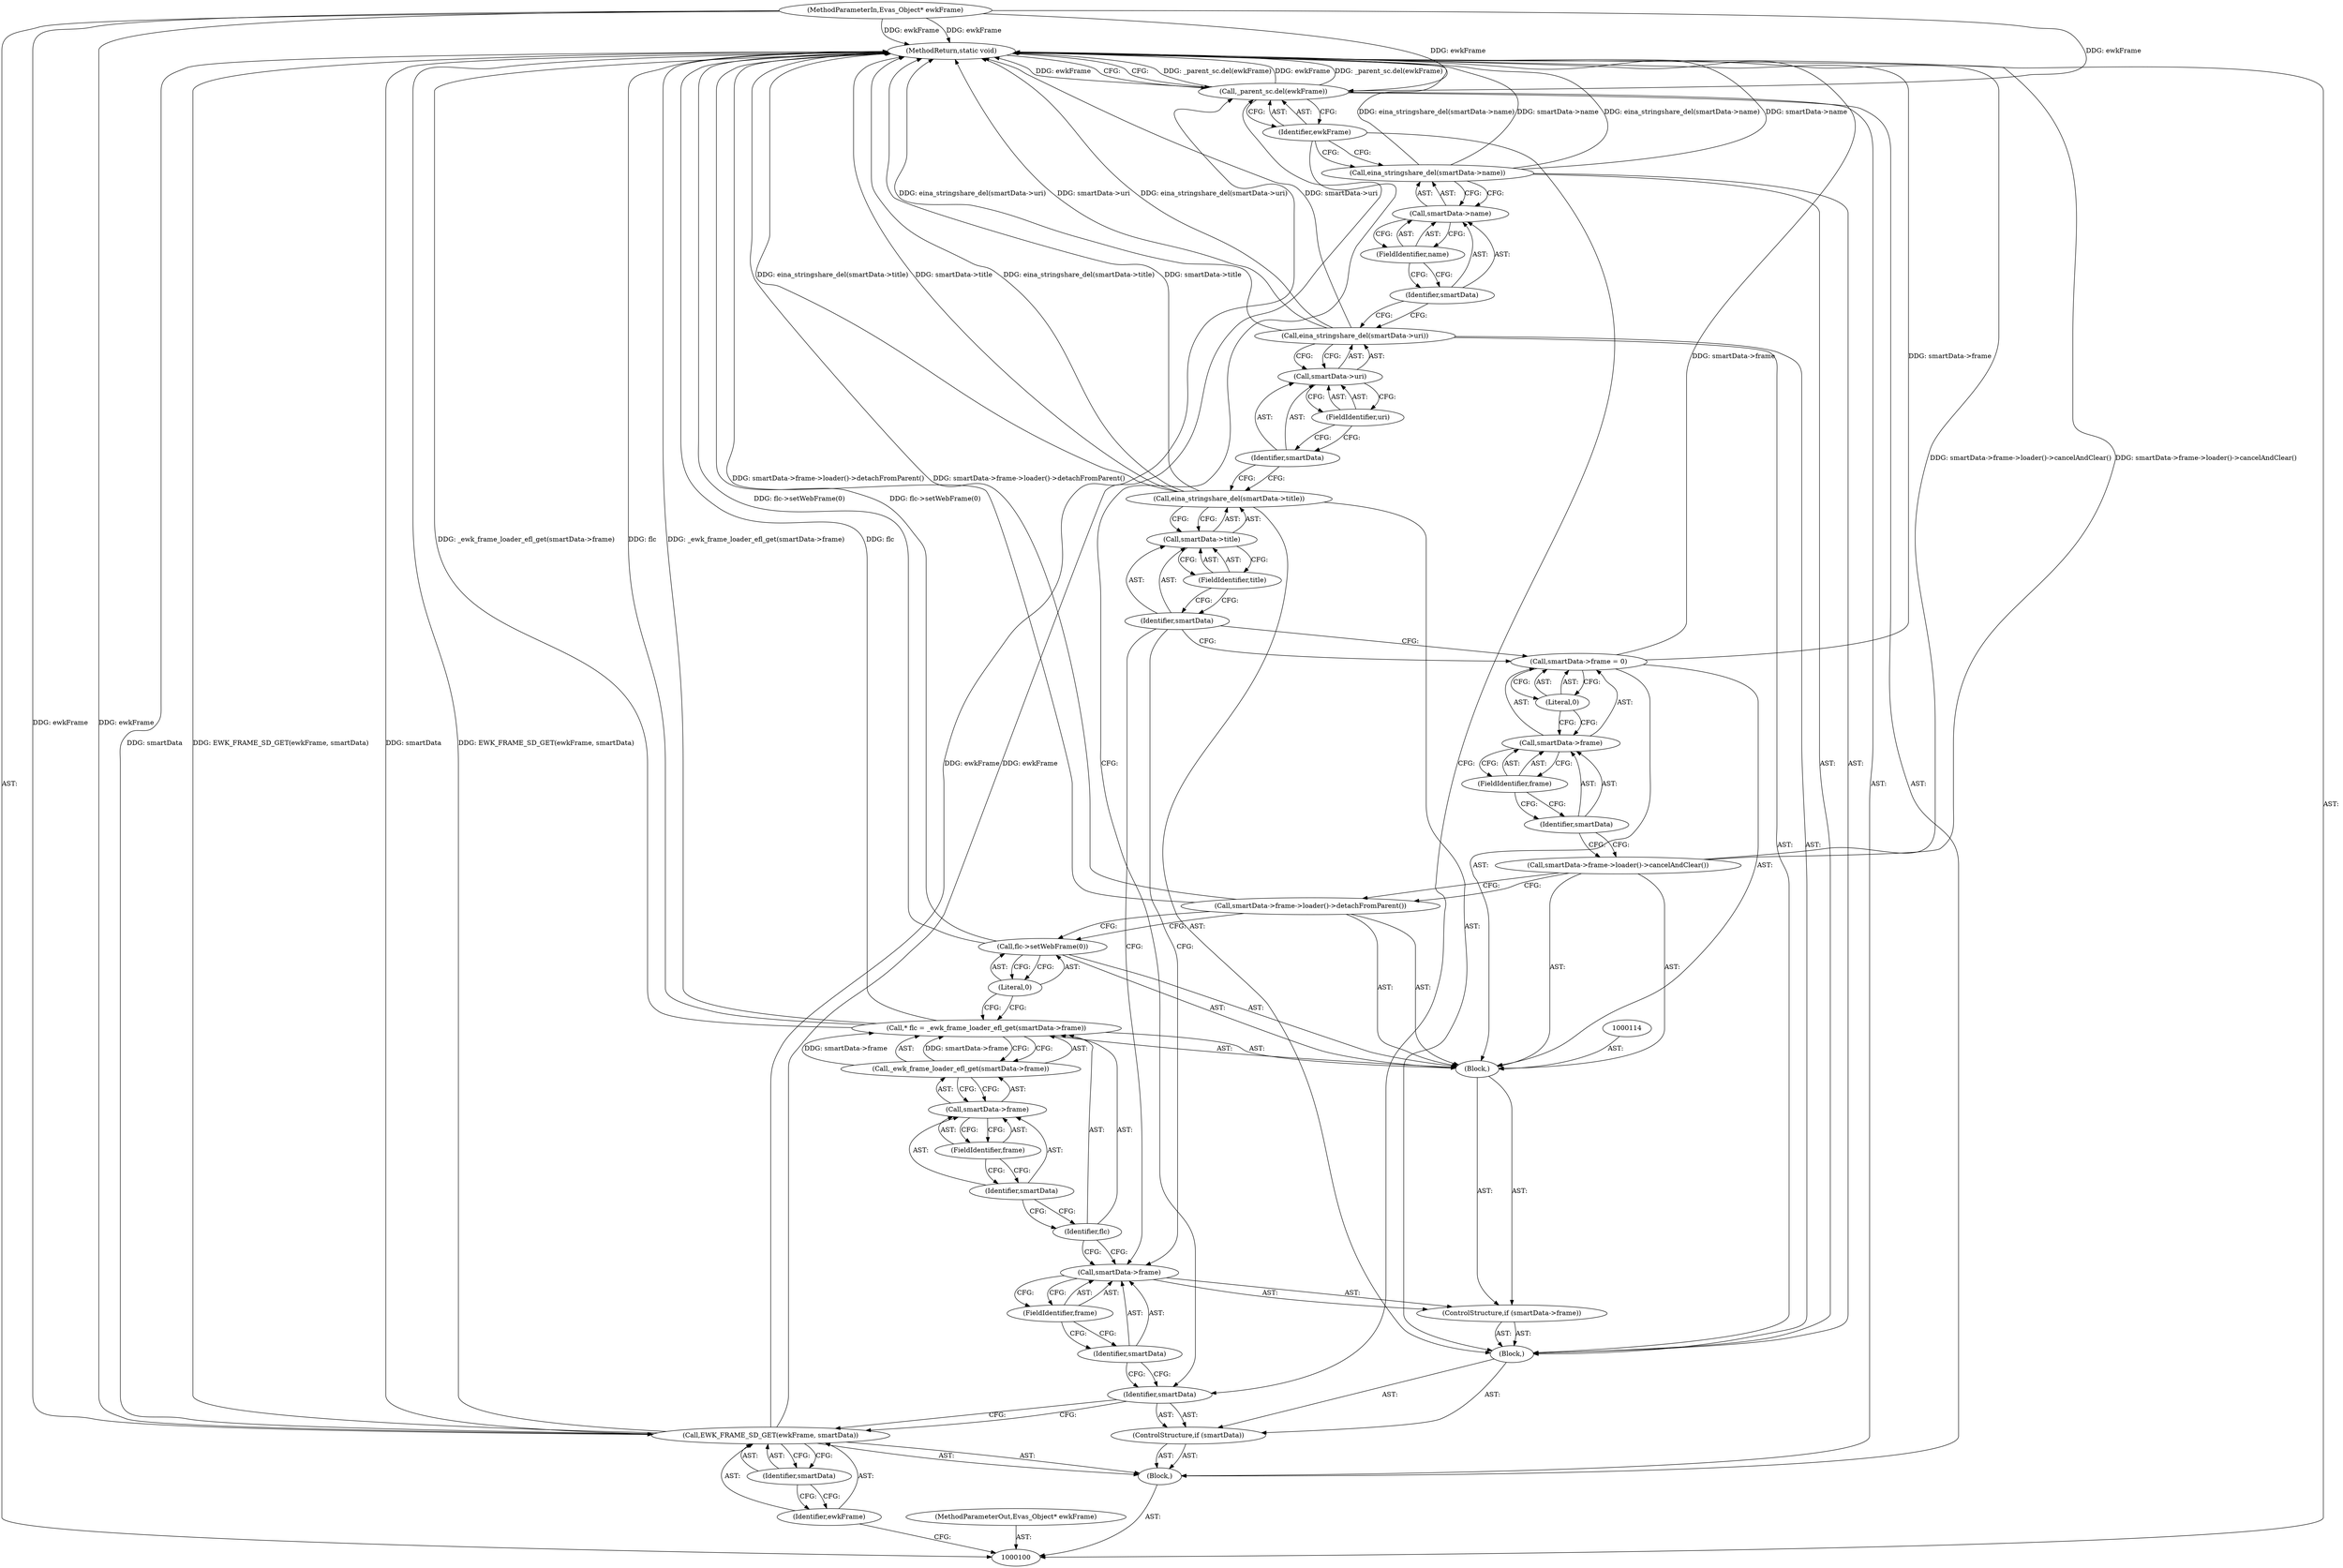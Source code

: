 digraph "1_Chrome_b2dfe7c175fb21263f06eb586f1ed235482a3281" {
"1000144" [label="(MethodReturn,static void)"];
"1000101" [label="(MethodParameterIn,Evas_Object* ewkFrame)"];
"1000189" [label="(MethodParameterOut,Evas_Object* ewkFrame)"];
"1000124" [label="(Call,smartData->frame->loader()->cancelAndClear())"];
"1000125" [label="(Call,smartData->frame = 0)"];
"1000126" [label="(Call,smartData->frame)"];
"1000127" [label="(Identifier,smartData)"];
"1000128" [label="(FieldIdentifier,frame)"];
"1000129" [label="(Literal,0)"];
"1000131" [label="(Call,smartData->title)"];
"1000132" [label="(Identifier,smartData)"];
"1000133" [label="(FieldIdentifier,title)"];
"1000130" [label="(Call,eina_stringshare_del(smartData->title))"];
"1000135" [label="(Call,smartData->uri)"];
"1000136" [label="(Identifier,smartData)"];
"1000137" [label="(FieldIdentifier,uri)"];
"1000134" [label="(Call,eina_stringshare_del(smartData->uri))"];
"1000139" [label="(Call,smartData->name)"];
"1000140" [label="(Identifier,smartData)"];
"1000141" [label="(FieldIdentifier,name)"];
"1000138" [label="(Call,eina_stringshare_del(smartData->name))"];
"1000143" [label="(Identifier,ewkFrame)"];
"1000142" [label="(Call,_parent_sc.del(ewkFrame))"];
"1000102" [label="(Block,)"];
"1000104" [label="(Identifier,ewkFrame)"];
"1000105" [label="(Identifier,smartData)"];
"1000103" [label="(Call,EWK_FRAME_SD_GET(ewkFrame, smartData))"];
"1000108" [label="(Block,)"];
"1000106" [label="(ControlStructure,if (smartData))"];
"1000107" [label="(Identifier,smartData)"];
"1000110" [label="(Call,smartData->frame)"];
"1000111" [label="(Identifier,smartData)"];
"1000112" [label="(FieldIdentifier,frame)"];
"1000109" [label="(ControlStructure,if (smartData->frame))"];
"1000113" [label="(Block,)"];
"1000115" [label="(Call,* flc = _ewk_frame_loader_efl_get(smartData->frame))"];
"1000116" [label="(Identifier,flc)"];
"1000117" [label="(Call,_ewk_frame_loader_efl_get(smartData->frame))"];
"1000118" [label="(Call,smartData->frame)"];
"1000119" [label="(Identifier,smartData)"];
"1000120" [label="(FieldIdentifier,frame)"];
"1000121" [label="(Call,flc->setWebFrame(0))"];
"1000122" [label="(Literal,0)"];
"1000123" [label="(Call,smartData->frame->loader()->detachFromParent())"];
"1000144" -> "1000100"  [label="AST: "];
"1000144" -> "1000142"  [label="CFG: "];
"1000115" -> "1000144"  [label="DDG: _ewk_frame_loader_efl_get(smartData->frame)"];
"1000115" -> "1000144"  [label="DDG: flc"];
"1000142" -> "1000144"  [label="DDG: _parent_sc.del(ewkFrame)"];
"1000142" -> "1000144"  [label="DDG: ewkFrame"];
"1000103" -> "1000144"  [label="DDG: smartData"];
"1000103" -> "1000144"  [label="DDG: EWK_FRAME_SD_GET(ewkFrame, smartData)"];
"1000138" -> "1000144"  [label="DDG: eina_stringshare_del(smartData->name)"];
"1000138" -> "1000144"  [label="DDG: smartData->name"];
"1000130" -> "1000144"  [label="DDG: eina_stringshare_del(smartData->title)"];
"1000130" -> "1000144"  [label="DDG: smartData->title"];
"1000125" -> "1000144"  [label="DDG: smartData->frame"];
"1000123" -> "1000144"  [label="DDG: smartData->frame->loader()->detachFromParent()"];
"1000134" -> "1000144"  [label="DDG: eina_stringshare_del(smartData->uri)"];
"1000134" -> "1000144"  [label="DDG: smartData->uri"];
"1000121" -> "1000144"  [label="DDG: flc->setWebFrame(0)"];
"1000101" -> "1000144"  [label="DDG: ewkFrame"];
"1000124" -> "1000144"  [label="DDG: smartData->frame->loader()->cancelAndClear()"];
"1000101" -> "1000100"  [label="AST: "];
"1000101" -> "1000144"  [label="DDG: ewkFrame"];
"1000101" -> "1000103"  [label="DDG: ewkFrame"];
"1000101" -> "1000142"  [label="DDG: ewkFrame"];
"1000189" -> "1000100"  [label="AST: "];
"1000124" -> "1000113"  [label="AST: "];
"1000124" -> "1000123"  [label="CFG: "];
"1000127" -> "1000124"  [label="CFG: "];
"1000124" -> "1000144"  [label="DDG: smartData->frame->loader()->cancelAndClear()"];
"1000125" -> "1000113"  [label="AST: "];
"1000125" -> "1000129"  [label="CFG: "];
"1000126" -> "1000125"  [label="AST: "];
"1000129" -> "1000125"  [label="AST: "];
"1000132" -> "1000125"  [label="CFG: "];
"1000125" -> "1000144"  [label="DDG: smartData->frame"];
"1000126" -> "1000125"  [label="AST: "];
"1000126" -> "1000128"  [label="CFG: "];
"1000127" -> "1000126"  [label="AST: "];
"1000128" -> "1000126"  [label="AST: "];
"1000129" -> "1000126"  [label="CFG: "];
"1000127" -> "1000126"  [label="AST: "];
"1000127" -> "1000124"  [label="CFG: "];
"1000128" -> "1000127"  [label="CFG: "];
"1000128" -> "1000126"  [label="AST: "];
"1000128" -> "1000127"  [label="CFG: "];
"1000126" -> "1000128"  [label="CFG: "];
"1000129" -> "1000125"  [label="AST: "];
"1000129" -> "1000126"  [label="CFG: "];
"1000125" -> "1000129"  [label="CFG: "];
"1000131" -> "1000130"  [label="AST: "];
"1000131" -> "1000133"  [label="CFG: "];
"1000132" -> "1000131"  [label="AST: "];
"1000133" -> "1000131"  [label="AST: "];
"1000130" -> "1000131"  [label="CFG: "];
"1000132" -> "1000131"  [label="AST: "];
"1000132" -> "1000125"  [label="CFG: "];
"1000132" -> "1000110"  [label="CFG: "];
"1000133" -> "1000132"  [label="CFG: "];
"1000133" -> "1000131"  [label="AST: "];
"1000133" -> "1000132"  [label="CFG: "];
"1000131" -> "1000133"  [label="CFG: "];
"1000130" -> "1000108"  [label="AST: "];
"1000130" -> "1000131"  [label="CFG: "];
"1000131" -> "1000130"  [label="AST: "];
"1000136" -> "1000130"  [label="CFG: "];
"1000130" -> "1000144"  [label="DDG: eina_stringshare_del(smartData->title)"];
"1000130" -> "1000144"  [label="DDG: smartData->title"];
"1000135" -> "1000134"  [label="AST: "];
"1000135" -> "1000137"  [label="CFG: "];
"1000136" -> "1000135"  [label="AST: "];
"1000137" -> "1000135"  [label="AST: "];
"1000134" -> "1000135"  [label="CFG: "];
"1000136" -> "1000135"  [label="AST: "];
"1000136" -> "1000130"  [label="CFG: "];
"1000137" -> "1000136"  [label="CFG: "];
"1000137" -> "1000135"  [label="AST: "];
"1000137" -> "1000136"  [label="CFG: "];
"1000135" -> "1000137"  [label="CFG: "];
"1000134" -> "1000108"  [label="AST: "];
"1000134" -> "1000135"  [label="CFG: "];
"1000135" -> "1000134"  [label="AST: "];
"1000140" -> "1000134"  [label="CFG: "];
"1000134" -> "1000144"  [label="DDG: eina_stringshare_del(smartData->uri)"];
"1000134" -> "1000144"  [label="DDG: smartData->uri"];
"1000139" -> "1000138"  [label="AST: "];
"1000139" -> "1000141"  [label="CFG: "];
"1000140" -> "1000139"  [label="AST: "];
"1000141" -> "1000139"  [label="AST: "];
"1000138" -> "1000139"  [label="CFG: "];
"1000140" -> "1000139"  [label="AST: "];
"1000140" -> "1000134"  [label="CFG: "];
"1000141" -> "1000140"  [label="CFG: "];
"1000141" -> "1000139"  [label="AST: "];
"1000141" -> "1000140"  [label="CFG: "];
"1000139" -> "1000141"  [label="CFG: "];
"1000138" -> "1000108"  [label="AST: "];
"1000138" -> "1000139"  [label="CFG: "];
"1000139" -> "1000138"  [label="AST: "];
"1000143" -> "1000138"  [label="CFG: "];
"1000138" -> "1000144"  [label="DDG: eina_stringshare_del(smartData->name)"];
"1000138" -> "1000144"  [label="DDG: smartData->name"];
"1000143" -> "1000142"  [label="AST: "];
"1000143" -> "1000138"  [label="CFG: "];
"1000143" -> "1000107"  [label="CFG: "];
"1000142" -> "1000143"  [label="CFG: "];
"1000142" -> "1000102"  [label="AST: "];
"1000142" -> "1000143"  [label="CFG: "];
"1000143" -> "1000142"  [label="AST: "];
"1000144" -> "1000142"  [label="CFG: "];
"1000142" -> "1000144"  [label="DDG: _parent_sc.del(ewkFrame)"];
"1000142" -> "1000144"  [label="DDG: ewkFrame"];
"1000103" -> "1000142"  [label="DDG: ewkFrame"];
"1000101" -> "1000142"  [label="DDG: ewkFrame"];
"1000102" -> "1000100"  [label="AST: "];
"1000103" -> "1000102"  [label="AST: "];
"1000106" -> "1000102"  [label="AST: "];
"1000142" -> "1000102"  [label="AST: "];
"1000104" -> "1000103"  [label="AST: "];
"1000104" -> "1000100"  [label="CFG: "];
"1000105" -> "1000104"  [label="CFG: "];
"1000105" -> "1000103"  [label="AST: "];
"1000105" -> "1000104"  [label="CFG: "];
"1000103" -> "1000105"  [label="CFG: "];
"1000103" -> "1000102"  [label="AST: "];
"1000103" -> "1000105"  [label="CFG: "];
"1000104" -> "1000103"  [label="AST: "];
"1000105" -> "1000103"  [label="AST: "];
"1000107" -> "1000103"  [label="CFG: "];
"1000103" -> "1000144"  [label="DDG: smartData"];
"1000103" -> "1000144"  [label="DDG: EWK_FRAME_SD_GET(ewkFrame, smartData)"];
"1000101" -> "1000103"  [label="DDG: ewkFrame"];
"1000103" -> "1000142"  [label="DDG: ewkFrame"];
"1000108" -> "1000106"  [label="AST: "];
"1000109" -> "1000108"  [label="AST: "];
"1000130" -> "1000108"  [label="AST: "];
"1000134" -> "1000108"  [label="AST: "];
"1000138" -> "1000108"  [label="AST: "];
"1000106" -> "1000102"  [label="AST: "];
"1000107" -> "1000106"  [label="AST: "];
"1000108" -> "1000106"  [label="AST: "];
"1000107" -> "1000106"  [label="AST: "];
"1000107" -> "1000103"  [label="CFG: "];
"1000111" -> "1000107"  [label="CFG: "];
"1000143" -> "1000107"  [label="CFG: "];
"1000110" -> "1000109"  [label="AST: "];
"1000110" -> "1000112"  [label="CFG: "];
"1000111" -> "1000110"  [label="AST: "];
"1000112" -> "1000110"  [label="AST: "];
"1000116" -> "1000110"  [label="CFG: "];
"1000132" -> "1000110"  [label="CFG: "];
"1000111" -> "1000110"  [label="AST: "];
"1000111" -> "1000107"  [label="CFG: "];
"1000112" -> "1000111"  [label="CFG: "];
"1000112" -> "1000110"  [label="AST: "];
"1000112" -> "1000111"  [label="CFG: "];
"1000110" -> "1000112"  [label="CFG: "];
"1000109" -> "1000108"  [label="AST: "];
"1000110" -> "1000109"  [label="AST: "];
"1000113" -> "1000109"  [label="AST: "];
"1000113" -> "1000109"  [label="AST: "];
"1000114" -> "1000113"  [label="AST: "];
"1000115" -> "1000113"  [label="AST: "];
"1000121" -> "1000113"  [label="AST: "];
"1000123" -> "1000113"  [label="AST: "];
"1000124" -> "1000113"  [label="AST: "];
"1000125" -> "1000113"  [label="AST: "];
"1000115" -> "1000113"  [label="AST: "];
"1000115" -> "1000117"  [label="CFG: "];
"1000116" -> "1000115"  [label="AST: "];
"1000117" -> "1000115"  [label="AST: "];
"1000122" -> "1000115"  [label="CFG: "];
"1000115" -> "1000144"  [label="DDG: _ewk_frame_loader_efl_get(smartData->frame)"];
"1000115" -> "1000144"  [label="DDG: flc"];
"1000117" -> "1000115"  [label="DDG: smartData->frame"];
"1000116" -> "1000115"  [label="AST: "];
"1000116" -> "1000110"  [label="CFG: "];
"1000119" -> "1000116"  [label="CFG: "];
"1000117" -> "1000115"  [label="AST: "];
"1000117" -> "1000118"  [label="CFG: "];
"1000118" -> "1000117"  [label="AST: "];
"1000115" -> "1000117"  [label="CFG: "];
"1000117" -> "1000115"  [label="DDG: smartData->frame"];
"1000118" -> "1000117"  [label="AST: "];
"1000118" -> "1000120"  [label="CFG: "];
"1000119" -> "1000118"  [label="AST: "];
"1000120" -> "1000118"  [label="AST: "];
"1000117" -> "1000118"  [label="CFG: "];
"1000119" -> "1000118"  [label="AST: "];
"1000119" -> "1000116"  [label="CFG: "];
"1000120" -> "1000119"  [label="CFG: "];
"1000120" -> "1000118"  [label="AST: "];
"1000120" -> "1000119"  [label="CFG: "];
"1000118" -> "1000120"  [label="CFG: "];
"1000121" -> "1000113"  [label="AST: "];
"1000121" -> "1000122"  [label="CFG: "];
"1000122" -> "1000121"  [label="AST: "];
"1000123" -> "1000121"  [label="CFG: "];
"1000121" -> "1000144"  [label="DDG: flc->setWebFrame(0)"];
"1000122" -> "1000121"  [label="AST: "];
"1000122" -> "1000115"  [label="CFG: "];
"1000121" -> "1000122"  [label="CFG: "];
"1000123" -> "1000113"  [label="AST: "];
"1000123" -> "1000121"  [label="CFG: "];
"1000124" -> "1000123"  [label="CFG: "];
"1000123" -> "1000144"  [label="DDG: smartData->frame->loader()->detachFromParent()"];
}
